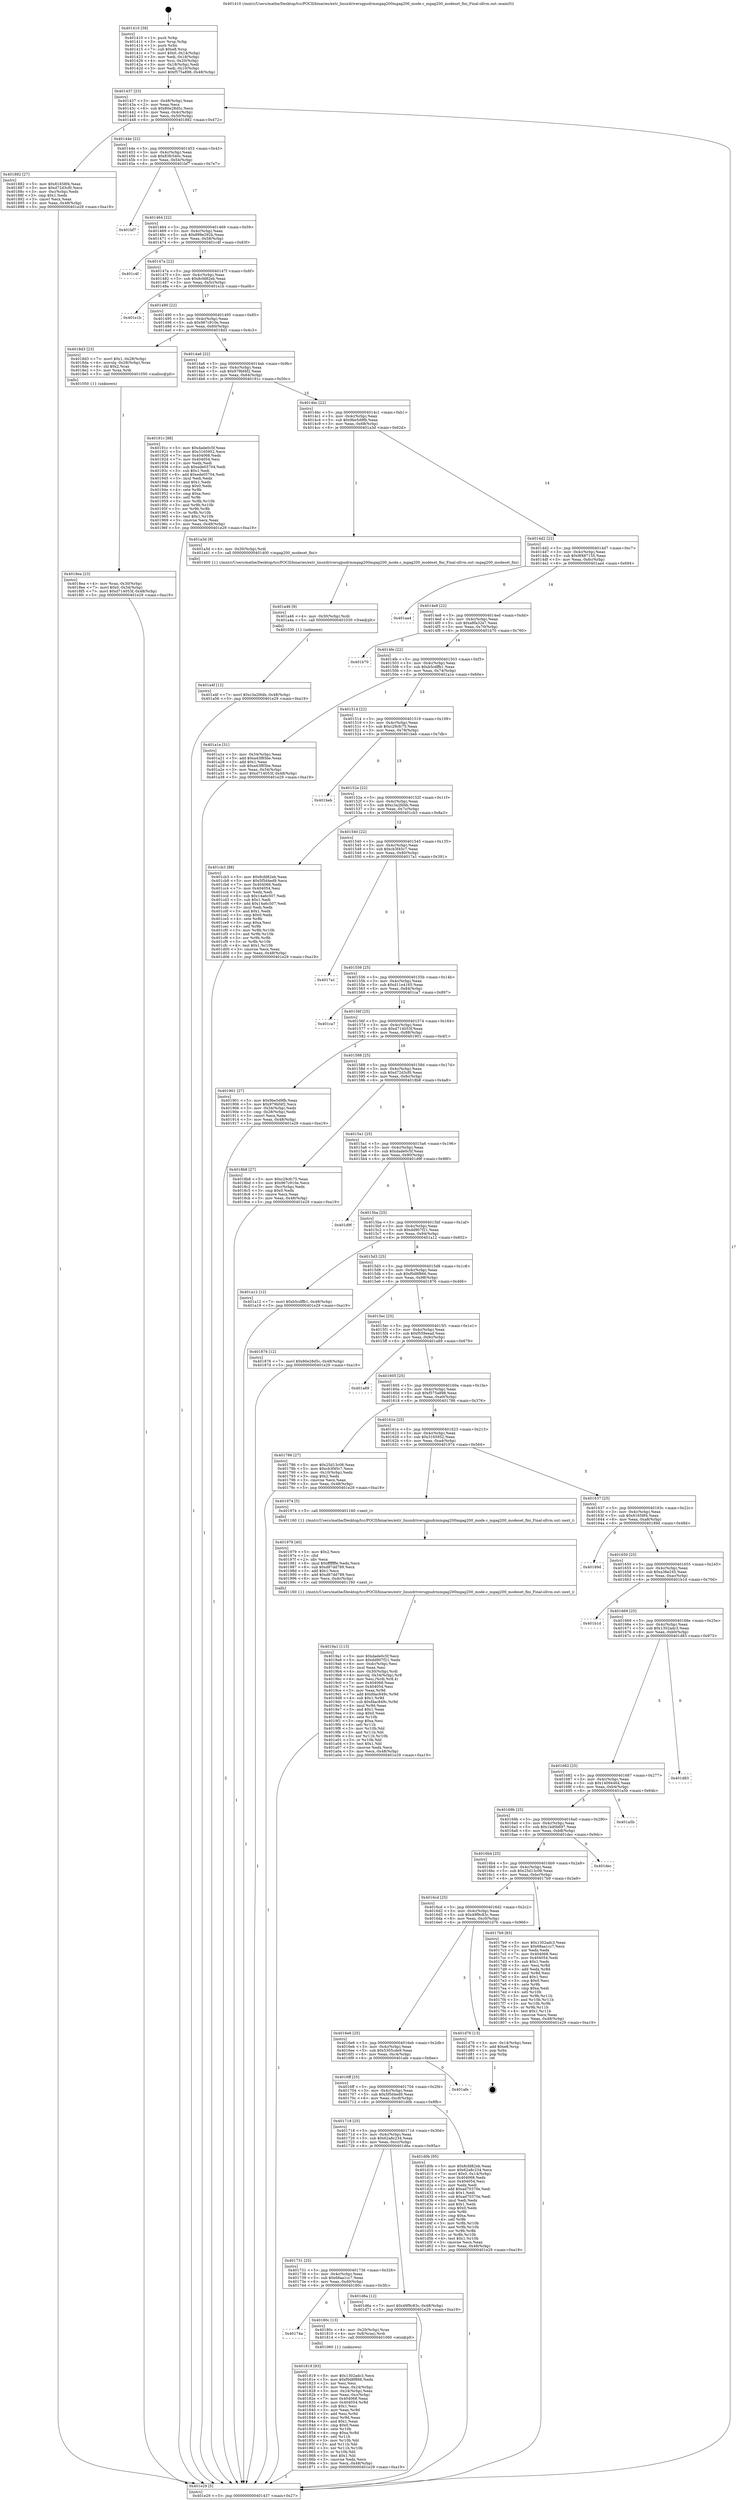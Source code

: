digraph "0x401410" {
  label = "0x401410 (/mnt/c/Users/mathe/Desktop/tcc/POCII/binaries/extr_linuxdriversgpudrmmgag200mgag200_mode.c_mgag200_modeset_fini_Final-ollvm.out::main(0))"
  labelloc = "t"
  node[shape=record]

  Entry [label="",width=0.3,height=0.3,shape=circle,fillcolor=black,style=filled]
  "0x401437" [label="{
     0x401437 [23]\l
     | [instrs]\l
     &nbsp;&nbsp;0x401437 \<+3\>: mov -0x48(%rbp),%eax\l
     &nbsp;&nbsp;0x40143a \<+2\>: mov %eax,%ecx\l
     &nbsp;&nbsp;0x40143c \<+6\>: sub $0x80e28d5c,%ecx\l
     &nbsp;&nbsp;0x401442 \<+3\>: mov %eax,-0x4c(%rbp)\l
     &nbsp;&nbsp;0x401445 \<+3\>: mov %ecx,-0x50(%rbp)\l
     &nbsp;&nbsp;0x401448 \<+6\>: je 0000000000401882 \<main+0x472\>\l
  }"]
  "0x401882" [label="{
     0x401882 [27]\l
     | [instrs]\l
     &nbsp;&nbsp;0x401882 \<+5\>: mov $0x81658f4,%eax\l
     &nbsp;&nbsp;0x401887 \<+5\>: mov $0xd72d3cf0,%ecx\l
     &nbsp;&nbsp;0x40188c \<+3\>: mov -0xc(%rbp),%edx\l
     &nbsp;&nbsp;0x40188f \<+3\>: cmp $0x1,%edx\l
     &nbsp;&nbsp;0x401892 \<+3\>: cmovl %ecx,%eax\l
     &nbsp;&nbsp;0x401895 \<+3\>: mov %eax,-0x48(%rbp)\l
     &nbsp;&nbsp;0x401898 \<+5\>: jmp 0000000000401e29 \<main+0xa19\>\l
  }"]
  "0x40144e" [label="{
     0x40144e [22]\l
     | [instrs]\l
     &nbsp;&nbsp;0x40144e \<+5\>: jmp 0000000000401453 \<main+0x43\>\l
     &nbsp;&nbsp;0x401453 \<+3\>: mov -0x4c(%rbp),%eax\l
     &nbsp;&nbsp;0x401456 \<+5\>: sub $0x83fc540c,%eax\l
     &nbsp;&nbsp;0x40145b \<+3\>: mov %eax,-0x54(%rbp)\l
     &nbsp;&nbsp;0x40145e \<+6\>: je 0000000000401bf7 \<main+0x7e7\>\l
  }"]
  Exit [label="",width=0.3,height=0.3,shape=circle,fillcolor=black,style=filled,peripheries=2]
  "0x401bf7" [label="{
     0x401bf7\l
  }", style=dashed]
  "0x401464" [label="{
     0x401464 [22]\l
     | [instrs]\l
     &nbsp;&nbsp;0x401464 \<+5\>: jmp 0000000000401469 \<main+0x59\>\l
     &nbsp;&nbsp;0x401469 \<+3\>: mov -0x4c(%rbp),%eax\l
     &nbsp;&nbsp;0x40146c \<+5\>: sub $0x899e292b,%eax\l
     &nbsp;&nbsp;0x401471 \<+3\>: mov %eax,-0x58(%rbp)\l
     &nbsp;&nbsp;0x401474 \<+6\>: je 0000000000401c4f \<main+0x83f\>\l
  }"]
  "0x401a4f" [label="{
     0x401a4f [12]\l
     | [instrs]\l
     &nbsp;&nbsp;0x401a4f \<+7\>: movl $0xc3a2fd4b,-0x48(%rbp)\l
     &nbsp;&nbsp;0x401a56 \<+5\>: jmp 0000000000401e29 \<main+0xa19\>\l
  }"]
  "0x401c4f" [label="{
     0x401c4f\l
  }", style=dashed]
  "0x40147a" [label="{
     0x40147a [22]\l
     | [instrs]\l
     &nbsp;&nbsp;0x40147a \<+5\>: jmp 000000000040147f \<main+0x6f\>\l
     &nbsp;&nbsp;0x40147f \<+3\>: mov -0x4c(%rbp),%eax\l
     &nbsp;&nbsp;0x401482 \<+5\>: sub $0x8cfd82eb,%eax\l
     &nbsp;&nbsp;0x401487 \<+3\>: mov %eax,-0x5c(%rbp)\l
     &nbsp;&nbsp;0x40148a \<+6\>: je 0000000000401e1b \<main+0xa0b\>\l
  }"]
  "0x401a46" [label="{
     0x401a46 [9]\l
     | [instrs]\l
     &nbsp;&nbsp;0x401a46 \<+4\>: mov -0x30(%rbp),%rdi\l
     &nbsp;&nbsp;0x401a4a \<+5\>: call 0000000000401030 \<free@plt\>\l
     | [calls]\l
     &nbsp;&nbsp;0x401030 \{1\} (unknown)\l
  }"]
  "0x401e1b" [label="{
     0x401e1b\l
  }", style=dashed]
  "0x401490" [label="{
     0x401490 [22]\l
     | [instrs]\l
     &nbsp;&nbsp;0x401490 \<+5\>: jmp 0000000000401495 \<main+0x85\>\l
     &nbsp;&nbsp;0x401495 \<+3\>: mov -0x4c(%rbp),%eax\l
     &nbsp;&nbsp;0x401498 \<+5\>: sub $0x967c910e,%eax\l
     &nbsp;&nbsp;0x40149d \<+3\>: mov %eax,-0x60(%rbp)\l
     &nbsp;&nbsp;0x4014a0 \<+6\>: je 00000000004018d3 \<main+0x4c3\>\l
  }"]
  "0x4019a1" [label="{
     0x4019a1 [113]\l
     | [instrs]\l
     &nbsp;&nbsp;0x4019a1 \<+5\>: mov $0xdade0c5f,%ecx\l
     &nbsp;&nbsp;0x4019a6 \<+5\>: mov $0xdd907f21,%edx\l
     &nbsp;&nbsp;0x4019ab \<+6\>: mov -0xdc(%rbp),%esi\l
     &nbsp;&nbsp;0x4019b1 \<+3\>: imul %eax,%esi\l
     &nbsp;&nbsp;0x4019b4 \<+4\>: mov -0x30(%rbp),%rdi\l
     &nbsp;&nbsp;0x4019b8 \<+4\>: movslq -0x34(%rbp),%r8\l
     &nbsp;&nbsp;0x4019bc \<+4\>: mov %esi,(%rdi,%r8,4)\l
     &nbsp;&nbsp;0x4019c0 \<+7\>: mov 0x404068,%eax\l
     &nbsp;&nbsp;0x4019c7 \<+7\>: mov 0x404054,%esi\l
     &nbsp;&nbsp;0x4019ce \<+3\>: mov %eax,%r9d\l
     &nbsp;&nbsp;0x4019d1 \<+7\>: add $0xfdac849c,%r9d\l
     &nbsp;&nbsp;0x4019d8 \<+4\>: sub $0x1,%r9d\l
     &nbsp;&nbsp;0x4019dc \<+7\>: sub $0xfdac849c,%r9d\l
     &nbsp;&nbsp;0x4019e3 \<+4\>: imul %r9d,%eax\l
     &nbsp;&nbsp;0x4019e7 \<+3\>: and $0x1,%eax\l
     &nbsp;&nbsp;0x4019ea \<+3\>: cmp $0x0,%eax\l
     &nbsp;&nbsp;0x4019ed \<+4\>: sete %r10b\l
     &nbsp;&nbsp;0x4019f1 \<+3\>: cmp $0xa,%esi\l
     &nbsp;&nbsp;0x4019f4 \<+4\>: setl %r11b\l
     &nbsp;&nbsp;0x4019f8 \<+3\>: mov %r10b,%bl\l
     &nbsp;&nbsp;0x4019fb \<+3\>: and %r11b,%bl\l
     &nbsp;&nbsp;0x4019fe \<+3\>: xor %r11b,%r10b\l
     &nbsp;&nbsp;0x401a01 \<+3\>: or %r10b,%bl\l
     &nbsp;&nbsp;0x401a04 \<+3\>: test $0x1,%bl\l
     &nbsp;&nbsp;0x401a07 \<+3\>: cmovne %edx,%ecx\l
     &nbsp;&nbsp;0x401a0a \<+3\>: mov %ecx,-0x48(%rbp)\l
     &nbsp;&nbsp;0x401a0d \<+5\>: jmp 0000000000401e29 \<main+0xa19\>\l
  }"]
  "0x4018d3" [label="{
     0x4018d3 [23]\l
     | [instrs]\l
     &nbsp;&nbsp;0x4018d3 \<+7\>: movl $0x1,-0x28(%rbp)\l
     &nbsp;&nbsp;0x4018da \<+4\>: movslq -0x28(%rbp),%rax\l
     &nbsp;&nbsp;0x4018de \<+4\>: shl $0x2,%rax\l
     &nbsp;&nbsp;0x4018e2 \<+3\>: mov %rax,%rdi\l
     &nbsp;&nbsp;0x4018e5 \<+5\>: call 0000000000401050 \<malloc@plt\>\l
     | [calls]\l
     &nbsp;&nbsp;0x401050 \{1\} (unknown)\l
  }"]
  "0x4014a6" [label="{
     0x4014a6 [22]\l
     | [instrs]\l
     &nbsp;&nbsp;0x4014a6 \<+5\>: jmp 00000000004014ab \<main+0x9b\>\l
     &nbsp;&nbsp;0x4014ab \<+3\>: mov -0x4c(%rbp),%eax\l
     &nbsp;&nbsp;0x4014ae \<+5\>: sub $0x979bf4f2,%eax\l
     &nbsp;&nbsp;0x4014b3 \<+3\>: mov %eax,-0x64(%rbp)\l
     &nbsp;&nbsp;0x4014b6 \<+6\>: je 000000000040191c \<main+0x50c\>\l
  }"]
  "0x401979" [label="{
     0x401979 [40]\l
     | [instrs]\l
     &nbsp;&nbsp;0x401979 \<+5\>: mov $0x2,%ecx\l
     &nbsp;&nbsp;0x40197e \<+1\>: cltd\l
     &nbsp;&nbsp;0x40197f \<+2\>: idiv %ecx\l
     &nbsp;&nbsp;0x401981 \<+6\>: imul $0xfffffffe,%edx,%ecx\l
     &nbsp;&nbsp;0x401987 \<+6\>: sub $0xd87dd789,%ecx\l
     &nbsp;&nbsp;0x40198d \<+3\>: add $0x1,%ecx\l
     &nbsp;&nbsp;0x401990 \<+6\>: add $0xd87dd789,%ecx\l
     &nbsp;&nbsp;0x401996 \<+6\>: mov %ecx,-0xdc(%rbp)\l
     &nbsp;&nbsp;0x40199c \<+5\>: call 0000000000401160 \<next_i\>\l
     | [calls]\l
     &nbsp;&nbsp;0x401160 \{1\} (/mnt/c/Users/mathe/Desktop/tcc/POCII/binaries/extr_linuxdriversgpudrmmgag200mgag200_mode.c_mgag200_modeset_fini_Final-ollvm.out::next_i)\l
  }"]
  "0x40191c" [label="{
     0x40191c [88]\l
     | [instrs]\l
     &nbsp;&nbsp;0x40191c \<+5\>: mov $0xdade0c5f,%eax\l
     &nbsp;&nbsp;0x401921 \<+5\>: mov $0x3165952,%ecx\l
     &nbsp;&nbsp;0x401926 \<+7\>: mov 0x404068,%edx\l
     &nbsp;&nbsp;0x40192d \<+7\>: mov 0x404054,%esi\l
     &nbsp;&nbsp;0x401934 \<+2\>: mov %edx,%edi\l
     &nbsp;&nbsp;0x401936 \<+6\>: sub $0xede05704,%edi\l
     &nbsp;&nbsp;0x40193c \<+3\>: sub $0x1,%edi\l
     &nbsp;&nbsp;0x40193f \<+6\>: add $0xede05704,%edi\l
     &nbsp;&nbsp;0x401945 \<+3\>: imul %edi,%edx\l
     &nbsp;&nbsp;0x401948 \<+3\>: and $0x1,%edx\l
     &nbsp;&nbsp;0x40194b \<+3\>: cmp $0x0,%edx\l
     &nbsp;&nbsp;0x40194e \<+4\>: sete %r8b\l
     &nbsp;&nbsp;0x401952 \<+3\>: cmp $0xa,%esi\l
     &nbsp;&nbsp;0x401955 \<+4\>: setl %r9b\l
     &nbsp;&nbsp;0x401959 \<+3\>: mov %r8b,%r10b\l
     &nbsp;&nbsp;0x40195c \<+3\>: and %r9b,%r10b\l
     &nbsp;&nbsp;0x40195f \<+3\>: xor %r9b,%r8b\l
     &nbsp;&nbsp;0x401962 \<+3\>: or %r8b,%r10b\l
     &nbsp;&nbsp;0x401965 \<+4\>: test $0x1,%r10b\l
     &nbsp;&nbsp;0x401969 \<+3\>: cmovne %ecx,%eax\l
     &nbsp;&nbsp;0x40196c \<+3\>: mov %eax,-0x48(%rbp)\l
     &nbsp;&nbsp;0x40196f \<+5\>: jmp 0000000000401e29 \<main+0xa19\>\l
  }"]
  "0x4014bc" [label="{
     0x4014bc [22]\l
     | [instrs]\l
     &nbsp;&nbsp;0x4014bc \<+5\>: jmp 00000000004014c1 \<main+0xb1\>\l
     &nbsp;&nbsp;0x4014c1 \<+3\>: mov -0x4c(%rbp),%eax\l
     &nbsp;&nbsp;0x4014c4 \<+5\>: sub $0x9be5d9fb,%eax\l
     &nbsp;&nbsp;0x4014c9 \<+3\>: mov %eax,-0x68(%rbp)\l
     &nbsp;&nbsp;0x4014cc \<+6\>: je 0000000000401a3d \<main+0x62d\>\l
  }"]
  "0x4018ea" [label="{
     0x4018ea [23]\l
     | [instrs]\l
     &nbsp;&nbsp;0x4018ea \<+4\>: mov %rax,-0x30(%rbp)\l
     &nbsp;&nbsp;0x4018ee \<+7\>: movl $0x0,-0x34(%rbp)\l
     &nbsp;&nbsp;0x4018f5 \<+7\>: movl $0xd714053f,-0x48(%rbp)\l
     &nbsp;&nbsp;0x4018fc \<+5\>: jmp 0000000000401e29 \<main+0xa19\>\l
  }"]
  "0x401a3d" [label="{
     0x401a3d [9]\l
     | [instrs]\l
     &nbsp;&nbsp;0x401a3d \<+4\>: mov -0x30(%rbp),%rdi\l
     &nbsp;&nbsp;0x401a41 \<+5\>: call 0000000000401400 \<mgag200_modeset_fini\>\l
     | [calls]\l
     &nbsp;&nbsp;0x401400 \{1\} (/mnt/c/Users/mathe/Desktop/tcc/POCII/binaries/extr_linuxdriversgpudrmmgag200mgag200_mode.c_mgag200_modeset_fini_Final-ollvm.out::mgag200_modeset_fini)\l
  }"]
  "0x4014d2" [label="{
     0x4014d2 [22]\l
     | [instrs]\l
     &nbsp;&nbsp;0x4014d2 \<+5\>: jmp 00000000004014d7 \<main+0xc7\>\l
     &nbsp;&nbsp;0x4014d7 \<+3\>: mov -0x4c(%rbp),%eax\l
     &nbsp;&nbsp;0x4014da \<+5\>: sub $0x9f487155,%eax\l
     &nbsp;&nbsp;0x4014df \<+3\>: mov %eax,-0x6c(%rbp)\l
     &nbsp;&nbsp;0x4014e2 \<+6\>: je 0000000000401aa4 \<main+0x694\>\l
  }"]
  "0x401819" [label="{
     0x401819 [93]\l
     | [instrs]\l
     &nbsp;&nbsp;0x401819 \<+5\>: mov $0x1302adc3,%ecx\l
     &nbsp;&nbsp;0x40181e \<+5\>: mov $0xf0d8f866,%edx\l
     &nbsp;&nbsp;0x401823 \<+2\>: xor %esi,%esi\l
     &nbsp;&nbsp;0x401825 \<+3\>: mov %eax,-0x24(%rbp)\l
     &nbsp;&nbsp;0x401828 \<+3\>: mov -0x24(%rbp),%eax\l
     &nbsp;&nbsp;0x40182b \<+3\>: mov %eax,-0xc(%rbp)\l
     &nbsp;&nbsp;0x40182e \<+7\>: mov 0x404068,%eax\l
     &nbsp;&nbsp;0x401835 \<+8\>: mov 0x404054,%r8d\l
     &nbsp;&nbsp;0x40183d \<+3\>: sub $0x1,%esi\l
     &nbsp;&nbsp;0x401840 \<+3\>: mov %eax,%r9d\l
     &nbsp;&nbsp;0x401843 \<+3\>: add %esi,%r9d\l
     &nbsp;&nbsp;0x401846 \<+4\>: imul %r9d,%eax\l
     &nbsp;&nbsp;0x40184a \<+3\>: and $0x1,%eax\l
     &nbsp;&nbsp;0x40184d \<+3\>: cmp $0x0,%eax\l
     &nbsp;&nbsp;0x401850 \<+4\>: sete %r10b\l
     &nbsp;&nbsp;0x401854 \<+4\>: cmp $0xa,%r8d\l
     &nbsp;&nbsp;0x401858 \<+4\>: setl %r11b\l
     &nbsp;&nbsp;0x40185c \<+3\>: mov %r10b,%bl\l
     &nbsp;&nbsp;0x40185f \<+3\>: and %r11b,%bl\l
     &nbsp;&nbsp;0x401862 \<+3\>: xor %r11b,%r10b\l
     &nbsp;&nbsp;0x401865 \<+3\>: or %r10b,%bl\l
     &nbsp;&nbsp;0x401868 \<+3\>: test $0x1,%bl\l
     &nbsp;&nbsp;0x40186b \<+3\>: cmovne %edx,%ecx\l
     &nbsp;&nbsp;0x40186e \<+3\>: mov %ecx,-0x48(%rbp)\l
     &nbsp;&nbsp;0x401871 \<+5\>: jmp 0000000000401e29 \<main+0xa19\>\l
  }"]
  "0x401aa4" [label="{
     0x401aa4\l
  }", style=dashed]
  "0x4014e8" [label="{
     0x4014e8 [22]\l
     | [instrs]\l
     &nbsp;&nbsp;0x4014e8 \<+5\>: jmp 00000000004014ed \<main+0xdd\>\l
     &nbsp;&nbsp;0x4014ed \<+3\>: mov -0x4c(%rbp),%eax\l
     &nbsp;&nbsp;0x4014f0 \<+5\>: sub $0xa8fa32e7,%eax\l
     &nbsp;&nbsp;0x4014f5 \<+3\>: mov %eax,-0x70(%rbp)\l
     &nbsp;&nbsp;0x4014f8 \<+6\>: je 0000000000401b70 \<main+0x760\>\l
  }"]
  "0x40174a" [label="{
     0x40174a\l
  }", style=dashed]
  "0x401b70" [label="{
     0x401b70\l
  }", style=dashed]
  "0x4014fe" [label="{
     0x4014fe [22]\l
     | [instrs]\l
     &nbsp;&nbsp;0x4014fe \<+5\>: jmp 0000000000401503 \<main+0xf3\>\l
     &nbsp;&nbsp;0x401503 \<+3\>: mov -0x4c(%rbp),%eax\l
     &nbsp;&nbsp;0x401506 \<+5\>: sub $0xb5cdffb1,%eax\l
     &nbsp;&nbsp;0x40150b \<+3\>: mov %eax,-0x74(%rbp)\l
     &nbsp;&nbsp;0x40150e \<+6\>: je 0000000000401a1e \<main+0x60e\>\l
  }"]
  "0x40180c" [label="{
     0x40180c [13]\l
     | [instrs]\l
     &nbsp;&nbsp;0x40180c \<+4\>: mov -0x20(%rbp),%rax\l
     &nbsp;&nbsp;0x401810 \<+4\>: mov 0x8(%rax),%rdi\l
     &nbsp;&nbsp;0x401814 \<+5\>: call 0000000000401060 \<atoi@plt\>\l
     | [calls]\l
     &nbsp;&nbsp;0x401060 \{1\} (unknown)\l
  }"]
  "0x401a1e" [label="{
     0x401a1e [31]\l
     | [instrs]\l
     &nbsp;&nbsp;0x401a1e \<+3\>: mov -0x34(%rbp),%eax\l
     &nbsp;&nbsp;0x401a21 \<+5\>: add $0xa43f85be,%eax\l
     &nbsp;&nbsp;0x401a26 \<+3\>: add $0x1,%eax\l
     &nbsp;&nbsp;0x401a29 \<+5\>: sub $0xa43f85be,%eax\l
     &nbsp;&nbsp;0x401a2e \<+3\>: mov %eax,-0x34(%rbp)\l
     &nbsp;&nbsp;0x401a31 \<+7\>: movl $0xd714053f,-0x48(%rbp)\l
     &nbsp;&nbsp;0x401a38 \<+5\>: jmp 0000000000401e29 \<main+0xa19\>\l
  }"]
  "0x401514" [label="{
     0x401514 [22]\l
     | [instrs]\l
     &nbsp;&nbsp;0x401514 \<+5\>: jmp 0000000000401519 \<main+0x109\>\l
     &nbsp;&nbsp;0x401519 \<+3\>: mov -0x4c(%rbp),%eax\l
     &nbsp;&nbsp;0x40151c \<+5\>: sub $0xc29cfc75,%eax\l
     &nbsp;&nbsp;0x401521 \<+3\>: mov %eax,-0x78(%rbp)\l
     &nbsp;&nbsp;0x401524 \<+6\>: je 0000000000401beb \<main+0x7db\>\l
  }"]
  "0x401731" [label="{
     0x401731 [25]\l
     | [instrs]\l
     &nbsp;&nbsp;0x401731 \<+5\>: jmp 0000000000401736 \<main+0x326\>\l
     &nbsp;&nbsp;0x401736 \<+3\>: mov -0x4c(%rbp),%eax\l
     &nbsp;&nbsp;0x401739 \<+5\>: sub $0x68aa1cc7,%eax\l
     &nbsp;&nbsp;0x40173e \<+6\>: mov %eax,-0xd0(%rbp)\l
     &nbsp;&nbsp;0x401744 \<+6\>: je 000000000040180c \<main+0x3fc\>\l
  }"]
  "0x401beb" [label="{
     0x401beb\l
  }", style=dashed]
  "0x40152a" [label="{
     0x40152a [22]\l
     | [instrs]\l
     &nbsp;&nbsp;0x40152a \<+5\>: jmp 000000000040152f \<main+0x11f\>\l
     &nbsp;&nbsp;0x40152f \<+3\>: mov -0x4c(%rbp),%eax\l
     &nbsp;&nbsp;0x401532 \<+5\>: sub $0xc3a2fd4b,%eax\l
     &nbsp;&nbsp;0x401537 \<+3\>: mov %eax,-0x7c(%rbp)\l
     &nbsp;&nbsp;0x40153a \<+6\>: je 0000000000401cb3 \<main+0x8a3\>\l
  }"]
  "0x401d6a" [label="{
     0x401d6a [12]\l
     | [instrs]\l
     &nbsp;&nbsp;0x401d6a \<+7\>: movl $0x49f9c83c,-0x48(%rbp)\l
     &nbsp;&nbsp;0x401d71 \<+5\>: jmp 0000000000401e29 \<main+0xa19\>\l
  }"]
  "0x401cb3" [label="{
     0x401cb3 [88]\l
     | [instrs]\l
     &nbsp;&nbsp;0x401cb3 \<+5\>: mov $0x8cfd82eb,%eax\l
     &nbsp;&nbsp;0x401cb8 \<+5\>: mov $0x5f5d4ed9,%ecx\l
     &nbsp;&nbsp;0x401cbd \<+7\>: mov 0x404068,%edx\l
     &nbsp;&nbsp;0x401cc4 \<+7\>: mov 0x404054,%esi\l
     &nbsp;&nbsp;0x401ccb \<+2\>: mov %edx,%edi\l
     &nbsp;&nbsp;0x401ccd \<+6\>: sub $0x14a6c507,%edi\l
     &nbsp;&nbsp;0x401cd3 \<+3\>: sub $0x1,%edi\l
     &nbsp;&nbsp;0x401cd6 \<+6\>: add $0x14a6c507,%edi\l
     &nbsp;&nbsp;0x401cdc \<+3\>: imul %edi,%edx\l
     &nbsp;&nbsp;0x401cdf \<+3\>: and $0x1,%edx\l
     &nbsp;&nbsp;0x401ce2 \<+3\>: cmp $0x0,%edx\l
     &nbsp;&nbsp;0x401ce5 \<+4\>: sete %r8b\l
     &nbsp;&nbsp;0x401ce9 \<+3\>: cmp $0xa,%esi\l
     &nbsp;&nbsp;0x401cec \<+4\>: setl %r9b\l
     &nbsp;&nbsp;0x401cf0 \<+3\>: mov %r8b,%r10b\l
     &nbsp;&nbsp;0x401cf3 \<+3\>: and %r9b,%r10b\l
     &nbsp;&nbsp;0x401cf6 \<+3\>: xor %r9b,%r8b\l
     &nbsp;&nbsp;0x401cf9 \<+3\>: or %r8b,%r10b\l
     &nbsp;&nbsp;0x401cfc \<+4\>: test $0x1,%r10b\l
     &nbsp;&nbsp;0x401d00 \<+3\>: cmovne %ecx,%eax\l
     &nbsp;&nbsp;0x401d03 \<+3\>: mov %eax,-0x48(%rbp)\l
     &nbsp;&nbsp;0x401d06 \<+5\>: jmp 0000000000401e29 \<main+0xa19\>\l
  }"]
  "0x401540" [label="{
     0x401540 [22]\l
     | [instrs]\l
     &nbsp;&nbsp;0x401540 \<+5\>: jmp 0000000000401545 \<main+0x135\>\l
     &nbsp;&nbsp;0x401545 \<+3\>: mov -0x4c(%rbp),%eax\l
     &nbsp;&nbsp;0x401548 \<+5\>: sub $0xcb3f45c7,%eax\l
     &nbsp;&nbsp;0x40154d \<+3\>: mov %eax,-0x80(%rbp)\l
     &nbsp;&nbsp;0x401550 \<+6\>: je 00000000004017a1 \<main+0x391\>\l
  }"]
  "0x401718" [label="{
     0x401718 [25]\l
     | [instrs]\l
     &nbsp;&nbsp;0x401718 \<+5\>: jmp 000000000040171d \<main+0x30d\>\l
     &nbsp;&nbsp;0x40171d \<+3\>: mov -0x4c(%rbp),%eax\l
     &nbsp;&nbsp;0x401720 \<+5\>: sub $0x62a8c234,%eax\l
     &nbsp;&nbsp;0x401725 \<+6\>: mov %eax,-0xcc(%rbp)\l
     &nbsp;&nbsp;0x40172b \<+6\>: je 0000000000401d6a \<main+0x95a\>\l
  }"]
  "0x4017a1" [label="{
     0x4017a1\l
  }", style=dashed]
  "0x401556" [label="{
     0x401556 [25]\l
     | [instrs]\l
     &nbsp;&nbsp;0x401556 \<+5\>: jmp 000000000040155b \<main+0x14b\>\l
     &nbsp;&nbsp;0x40155b \<+3\>: mov -0x4c(%rbp),%eax\l
     &nbsp;&nbsp;0x40155e \<+5\>: sub $0xd11e4165,%eax\l
     &nbsp;&nbsp;0x401563 \<+6\>: mov %eax,-0x84(%rbp)\l
     &nbsp;&nbsp;0x401569 \<+6\>: je 0000000000401ca7 \<main+0x897\>\l
  }"]
  "0x401d0b" [label="{
     0x401d0b [95]\l
     | [instrs]\l
     &nbsp;&nbsp;0x401d0b \<+5\>: mov $0x8cfd82eb,%eax\l
     &nbsp;&nbsp;0x401d10 \<+5\>: mov $0x62a8c234,%ecx\l
     &nbsp;&nbsp;0x401d15 \<+7\>: movl $0x0,-0x14(%rbp)\l
     &nbsp;&nbsp;0x401d1c \<+7\>: mov 0x404068,%edx\l
     &nbsp;&nbsp;0x401d23 \<+7\>: mov 0x404054,%esi\l
     &nbsp;&nbsp;0x401d2a \<+2\>: mov %edx,%edi\l
     &nbsp;&nbsp;0x401d2c \<+6\>: add $0xad70370e,%edi\l
     &nbsp;&nbsp;0x401d32 \<+3\>: sub $0x1,%edi\l
     &nbsp;&nbsp;0x401d35 \<+6\>: sub $0xad70370e,%edi\l
     &nbsp;&nbsp;0x401d3b \<+3\>: imul %edi,%edx\l
     &nbsp;&nbsp;0x401d3e \<+3\>: and $0x1,%edx\l
     &nbsp;&nbsp;0x401d41 \<+3\>: cmp $0x0,%edx\l
     &nbsp;&nbsp;0x401d44 \<+4\>: sete %r8b\l
     &nbsp;&nbsp;0x401d48 \<+3\>: cmp $0xa,%esi\l
     &nbsp;&nbsp;0x401d4b \<+4\>: setl %r9b\l
     &nbsp;&nbsp;0x401d4f \<+3\>: mov %r8b,%r10b\l
     &nbsp;&nbsp;0x401d52 \<+3\>: and %r9b,%r10b\l
     &nbsp;&nbsp;0x401d55 \<+3\>: xor %r9b,%r8b\l
     &nbsp;&nbsp;0x401d58 \<+3\>: or %r8b,%r10b\l
     &nbsp;&nbsp;0x401d5b \<+4\>: test $0x1,%r10b\l
     &nbsp;&nbsp;0x401d5f \<+3\>: cmovne %ecx,%eax\l
     &nbsp;&nbsp;0x401d62 \<+3\>: mov %eax,-0x48(%rbp)\l
     &nbsp;&nbsp;0x401d65 \<+5\>: jmp 0000000000401e29 \<main+0xa19\>\l
  }"]
  "0x401ca7" [label="{
     0x401ca7\l
  }", style=dashed]
  "0x40156f" [label="{
     0x40156f [25]\l
     | [instrs]\l
     &nbsp;&nbsp;0x40156f \<+5\>: jmp 0000000000401574 \<main+0x164\>\l
     &nbsp;&nbsp;0x401574 \<+3\>: mov -0x4c(%rbp),%eax\l
     &nbsp;&nbsp;0x401577 \<+5\>: sub $0xd714053f,%eax\l
     &nbsp;&nbsp;0x40157c \<+6\>: mov %eax,-0x88(%rbp)\l
     &nbsp;&nbsp;0x401582 \<+6\>: je 0000000000401901 \<main+0x4f1\>\l
  }"]
  "0x4016ff" [label="{
     0x4016ff [25]\l
     | [instrs]\l
     &nbsp;&nbsp;0x4016ff \<+5\>: jmp 0000000000401704 \<main+0x2f4\>\l
     &nbsp;&nbsp;0x401704 \<+3\>: mov -0x4c(%rbp),%eax\l
     &nbsp;&nbsp;0x401707 \<+5\>: sub $0x5f5d4ed9,%eax\l
     &nbsp;&nbsp;0x40170c \<+6\>: mov %eax,-0xc8(%rbp)\l
     &nbsp;&nbsp;0x401712 \<+6\>: je 0000000000401d0b \<main+0x8fb\>\l
  }"]
  "0x401901" [label="{
     0x401901 [27]\l
     | [instrs]\l
     &nbsp;&nbsp;0x401901 \<+5\>: mov $0x9be5d9fb,%eax\l
     &nbsp;&nbsp;0x401906 \<+5\>: mov $0x979bf4f2,%ecx\l
     &nbsp;&nbsp;0x40190b \<+3\>: mov -0x34(%rbp),%edx\l
     &nbsp;&nbsp;0x40190e \<+3\>: cmp -0x28(%rbp),%edx\l
     &nbsp;&nbsp;0x401911 \<+3\>: cmovl %ecx,%eax\l
     &nbsp;&nbsp;0x401914 \<+3\>: mov %eax,-0x48(%rbp)\l
     &nbsp;&nbsp;0x401917 \<+5\>: jmp 0000000000401e29 \<main+0xa19\>\l
  }"]
  "0x401588" [label="{
     0x401588 [25]\l
     | [instrs]\l
     &nbsp;&nbsp;0x401588 \<+5\>: jmp 000000000040158d \<main+0x17d\>\l
     &nbsp;&nbsp;0x40158d \<+3\>: mov -0x4c(%rbp),%eax\l
     &nbsp;&nbsp;0x401590 \<+5\>: sub $0xd72d3cf0,%eax\l
     &nbsp;&nbsp;0x401595 \<+6\>: mov %eax,-0x8c(%rbp)\l
     &nbsp;&nbsp;0x40159b \<+6\>: je 00000000004018b8 \<main+0x4a8\>\l
  }"]
  "0x401afe" [label="{
     0x401afe\l
  }", style=dashed]
  "0x4018b8" [label="{
     0x4018b8 [27]\l
     | [instrs]\l
     &nbsp;&nbsp;0x4018b8 \<+5\>: mov $0xc29cfc75,%eax\l
     &nbsp;&nbsp;0x4018bd \<+5\>: mov $0x967c910e,%ecx\l
     &nbsp;&nbsp;0x4018c2 \<+3\>: mov -0xc(%rbp),%edx\l
     &nbsp;&nbsp;0x4018c5 \<+3\>: cmp $0x0,%edx\l
     &nbsp;&nbsp;0x4018c8 \<+3\>: cmove %ecx,%eax\l
     &nbsp;&nbsp;0x4018cb \<+3\>: mov %eax,-0x48(%rbp)\l
     &nbsp;&nbsp;0x4018ce \<+5\>: jmp 0000000000401e29 \<main+0xa19\>\l
  }"]
  "0x4015a1" [label="{
     0x4015a1 [25]\l
     | [instrs]\l
     &nbsp;&nbsp;0x4015a1 \<+5\>: jmp 00000000004015a6 \<main+0x196\>\l
     &nbsp;&nbsp;0x4015a6 \<+3\>: mov -0x4c(%rbp),%eax\l
     &nbsp;&nbsp;0x4015a9 \<+5\>: sub $0xdade0c5f,%eax\l
     &nbsp;&nbsp;0x4015ae \<+6\>: mov %eax,-0x90(%rbp)\l
     &nbsp;&nbsp;0x4015b4 \<+6\>: je 0000000000401d9f \<main+0x98f\>\l
  }"]
  "0x4016e6" [label="{
     0x4016e6 [25]\l
     | [instrs]\l
     &nbsp;&nbsp;0x4016e6 \<+5\>: jmp 00000000004016eb \<main+0x2db\>\l
     &nbsp;&nbsp;0x4016eb \<+3\>: mov -0x4c(%rbp),%eax\l
     &nbsp;&nbsp;0x4016ee \<+5\>: sub $0x5305cde9,%eax\l
     &nbsp;&nbsp;0x4016f3 \<+6\>: mov %eax,-0xc4(%rbp)\l
     &nbsp;&nbsp;0x4016f9 \<+6\>: je 0000000000401afe \<main+0x6ee\>\l
  }"]
  "0x401d9f" [label="{
     0x401d9f\l
  }", style=dashed]
  "0x4015ba" [label="{
     0x4015ba [25]\l
     | [instrs]\l
     &nbsp;&nbsp;0x4015ba \<+5\>: jmp 00000000004015bf \<main+0x1af\>\l
     &nbsp;&nbsp;0x4015bf \<+3\>: mov -0x4c(%rbp),%eax\l
     &nbsp;&nbsp;0x4015c2 \<+5\>: sub $0xdd907f21,%eax\l
     &nbsp;&nbsp;0x4015c7 \<+6\>: mov %eax,-0x94(%rbp)\l
     &nbsp;&nbsp;0x4015cd \<+6\>: je 0000000000401a12 \<main+0x602\>\l
  }"]
  "0x401d76" [label="{
     0x401d76 [13]\l
     | [instrs]\l
     &nbsp;&nbsp;0x401d76 \<+3\>: mov -0x14(%rbp),%eax\l
     &nbsp;&nbsp;0x401d79 \<+7\>: add $0xe8,%rsp\l
     &nbsp;&nbsp;0x401d80 \<+1\>: pop %rbx\l
     &nbsp;&nbsp;0x401d81 \<+1\>: pop %rbp\l
     &nbsp;&nbsp;0x401d82 \<+1\>: ret\l
  }"]
  "0x401a12" [label="{
     0x401a12 [12]\l
     | [instrs]\l
     &nbsp;&nbsp;0x401a12 \<+7\>: movl $0xb5cdffb1,-0x48(%rbp)\l
     &nbsp;&nbsp;0x401a19 \<+5\>: jmp 0000000000401e29 \<main+0xa19\>\l
  }"]
  "0x4015d3" [label="{
     0x4015d3 [25]\l
     | [instrs]\l
     &nbsp;&nbsp;0x4015d3 \<+5\>: jmp 00000000004015d8 \<main+0x1c8\>\l
     &nbsp;&nbsp;0x4015d8 \<+3\>: mov -0x4c(%rbp),%eax\l
     &nbsp;&nbsp;0x4015db \<+5\>: sub $0xf0d8f866,%eax\l
     &nbsp;&nbsp;0x4015e0 \<+6\>: mov %eax,-0x98(%rbp)\l
     &nbsp;&nbsp;0x4015e6 \<+6\>: je 0000000000401876 \<main+0x466\>\l
  }"]
  "0x4016cd" [label="{
     0x4016cd [25]\l
     | [instrs]\l
     &nbsp;&nbsp;0x4016cd \<+5\>: jmp 00000000004016d2 \<main+0x2c2\>\l
     &nbsp;&nbsp;0x4016d2 \<+3\>: mov -0x4c(%rbp),%eax\l
     &nbsp;&nbsp;0x4016d5 \<+5\>: sub $0x49f9c83c,%eax\l
     &nbsp;&nbsp;0x4016da \<+6\>: mov %eax,-0xc0(%rbp)\l
     &nbsp;&nbsp;0x4016e0 \<+6\>: je 0000000000401d76 \<main+0x966\>\l
  }"]
  "0x401876" [label="{
     0x401876 [12]\l
     | [instrs]\l
     &nbsp;&nbsp;0x401876 \<+7\>: movl $0x80e28d5c,-0x48(%rbp)\l
     &nbsp;&nbsp;0x40187d \<+5\>: jmp 0000000000401e29 \<main+0xa19\>\l
  }"]
  "0x4015ec" [label="{
     0x4015ec [25]\l
     | [instrs]\l
     &nbsp;&nbsp;0x4015ec \<+5\>: jmp 00000000004015f1 \<main+0x1e1\>\l
     &nbsp;&nbsp;0x4015f1 \<+3\>: mov -0x4c(%rbp),%eax\l
     &nbsp;&nbsp;0x4015f4 \<+5\>: sub $0xf559eead,%eax\l
     &nbsp;&nbsp;0x4015f9 \<+6\>: mov %eax,-0x9c(%rbp)\l
     &nbsp;&nbsp;0x4015ff \<+6\>: je 0000000000401a89 \<main+0x679\>\l
  }"]
  "0x4017b9" [label="{
     0x4017b9 [83]\l
     | [instrs]\l
     &nbsp;&nbsp;0x4017b9 \<+5\>: mov $0x1302adc3,%eax\l
     &nbsp;&nbsp;0x4017be \<+5\>: mov $0x68aa1cc7,%ecx\l
     &nbsp;&nbsp;0x4017c3 \<+2\>: xor %edx,%edx\l
     &nbsp;&nbsp;0x4017c5 \<+7\>: mov 0x404068,%esi\l
     &nbsp;&nbsp;0x4017cc \<+7\>: mov 0x404054,%edi\l
     &nbsp;&nbsp;0x4017d3 \<+3\>: sub $0x1,%edx\l
     &nbsp;&nbsp;0x4017d6 \<+3\>: mov %esi,%r8d\l
     &nbsp;&nbsp;0x4017d9 \<+3\>: add %edx,%r8d\l
     &nbsp;&nbsp;0x4017dc \<+4\>: imul %r8d,%esi\l
     &nbsp;&nbsp;0x4017e0 \<+3\>: and $0x1,%esi\l
     &nbsp;&nbsp;0x4017e3 \<+3\>: cmp $0x0,%esi\l
     &nbsp;&nbsp;0x4017e6 \<+4\>: sete %r9b\l
     &nbsp;&nbsp;0x4017ea \<+3\>: cmp $0xa,%edi\l
     &nbsp;&nbsp;0x4017ed \<+4\>: setl %r10b\l
     &nbsp;&nbsp;0x4017f1 \<+3\>: mov %r9b,%r11b\l
     &nbsp;&nbsp;0x4017f4 \<+3\>: and %r10b,%r11b\l
     &nbsp;&nbsp;0x4017f7 \<+3\>: xor %r10b,%r9b\l
     &nbsp;&nbsp;0x4017fa \<+3\>: or %r9b,%r11b\l
     &nbsp;&nbsp;0x4017fd \<+4\>: test $0x1,%r11b\l
     &nbsp;&nbsp;0x401801 \<+3\>: cmovne %ecx,%eax\l
     &nbsp;&nbsp;0x401804 \<+3\>: mov %eax,-0x48(%rbp)\l
     &nbsp;&nbsp;0x401807 \<+5\>: jmp 0000000000401e29 \<main+0xa19\>\l
  }"]
  "0x401a89" [label="{
     0x401a89\l
  }", style=dashed]
  "0x401605" [label="{
     0x401605 [25]\l
     | [instrs]\l
     &nbsp;&nbsp;0x401605 \<+5\>: jmp 000000000040160a \<main+0x1fa\>\l
     &nbsp;&nbsp;0x40160a \<+3\>: mov -0x4c(%rbp),%eax\l
     &nbsp;&nbsp;0x40160d \<+5\>: sub $0xf575a898,%eax\l
     &nbsp;&nbsp;0x401612 \<+6\>: mov %eax,-0xa0(%rbp)\l
     &nbsp;&nbsp;0x401618 \<+6\>: je 0000000000401786 \<main+0x376\>\l
  }"]
  "0x4016b4" [label="{
     0x4016b4 [25]\l
     | [instrs]\l
     &nbsp;&nbsp;0x4016b4 \<+5\>: jmp 00000000004016b9 \<main+0x2a9\>\l
     &nbsp;&nbsp;0x4016b9 \<+3\>: mov -0x4c(%rbp),%eax\l
     &nbsp;&nbsp;0x4016bc \<+5\>: sub $0x25d13c08,%eax\l
     &nbsp;&nbsp;0x4016c1 \<+6\>: mov %eax,-0xbc(%rbp)\l
     &nbsp;&nbsp;0x4016c7 \<+6\>: je 00000000004017b9 \<main+0x3a9\>\l
  }"]
  "0x401786" [label="{
     0x401786 [27]\l
     | [instrs]\l
     &nbsp;&nbsp;0x401786 \<+5\>: mov $0x25d13c08,%eax\l
     &nbsp;&nbsp;0x40178b \<+5\>: mov $0xcb3f45c7,%ecx\l
     &nbsp;&nbsp;0x401790 \<+3\>: mov -0x10(%rbp),%edx\l
     &nbsp;&nbsp;0x401793 \<+3\>: cmp $0x2,%edx\l
     &nbsp;&nbsp;0x401796 \<+3\>: cmovne %ecx,%eax\l
     &nbsp;&nbsp;0x401799 \<+3\>: mov %eax,-0x48(%rbp)\l
     &nbsp;&nbsp;0x40179c \<+5\>: jmp 0000000000401e29 \<main+0xa19\>\l
  }"]
  "0x40161e" [label="{
     0x40161e [25]\l
     | [instrs]\l
     &nbsp;&nbsp;0x40161e \<+5\>: jmp 0000000000401623 \<main+0x213\>\l
     &nbsp;&nbsp;0x401623 \<+3\>: mov -0x4c(%rbp),%eax\l
     &nbsp;&nbsp;0x401626 \<+5\>: sub $0x3165952,%eax\l
     &nbsp;&nbsp;0x40162b \<+6\>: mov %eax,-0xa4(%rbp)\l
     &nbsp;&nbsp;0x401631 \<+6\>: je 0000000000401974 \<main+0x564\>\l
  }"]
  "0x401e29" [label="{
     0x401e29 [5]\l
     | [instrs]\l
     &nbsp;&nbsp;0x401e29 \<+5\>: jmp 0000000000401437 \<main+0x27\>\l
  }"]
  "0x401410" [label="{
     0x401410 [39]\l
     | [instrs]\l
     &nbsp;&nbsp;0x401410 \<+1\>: push %rbp\l
     &nbsp;&nbsp;0x401411 \<+3\>: mov %rsp,%rbp\l
     &nbsp;&nbsp;0x401414 \<+1\>: push %rbx\l
     &nbsp;&nbsp;0x401415 \<+7\>: sub $0xe8,%rsp\l
     &nbsp;&nbsp;0x40141c \<+7\>: movl $0x0,-0x14(%rbp)\l
     &nbsp;&nbsp;0x401423 \<+3\>: mov %edi,-0x18(%rbp)\l
     &nbsp;&nbsp;0x401426 \<+4\>: mov %rsi,-0x20(%rbp)\l
     &nbsp;&nbsp;0x40142a \<+3\>: mov -0x18(%rbp),%edi\l
     &nbsp;&nbsp;0x40142d \<+3\>: mov %edi,-0x10(%rbp)\l
     &nbsp;&nbsp;0x401430 \<+7\>: movl $0xf575a898,-0x48(%rbp)\l
  }"]
  "0x401dec" [label="{
     0x401dec\l
  }", style=dashed]
  "0x401974" [label="{
     0x401974 [5]\l
     | [instrs]\l
     &nbsp;&nbsp;0x401974 \<+5\>: call 0000000000401160 \<next_i\>\l
     | [calls]\l
     &nbsp;&nbsp;0x401160 \{1\} (/mnt/c/Users/mathe/Desktop/tcc/POCII/binaries/extr_linuxdriversgpudrmmgag200mgag200_mode.c_mgag200_modeset_fini_Final-ollvm.out::next_i)\l
  }"]
  "0x401637" [label="{
     0x401637 [25]\l
     | [instrs]\l
     &nbsp;&nbsp;0x401637 \<+5\>: jmp 000000000040163c \<main+0x22c\>\l
     &nbsp;&nbsp;0x40163c \<+3\>: mov -0x4c(%rbp),%eax\l
     &nbsp;&nbsp;0x40163f \<+5\>: sub $0x81658f4,%eax\l
     &nbsp;&nbsp;0x401644 \<+6\>: mov %eax,-0xa8(%rbp)\l
     &nbsp;&nbsp;0x40164a \<+6\>: je 000000000040189d \<main+0x48d\>\l
  }"]
  "0x40169b" [label="{
     0x40169b [25]\l
     | [instrs]\l
     &nbsp;&nbsp;0x40169b \<+5\>: jmp 00000000004016a0 \<main+0x290\>\l
     &nbsp;&nbsp;0x4016a0 \<+3\>: mov -0x4c(%rbp),%eax\l
     &nbsp;&nbsp;0x4016a3 \<+5\>: sub $0x1bd0b697,%eax\l
     &nbsp;&nbsp;0x4016a8 \<+6\>: mov %eax,-0xb8(%rbp)\l
     &nbsp;&nbsp;0x4016ae \<+6\>: je 0000000000401dec \<main+0x9dc\>\l
  }"]
  "0x40189d" [label="{
     0x40189d\l
  }", style=dashed]
  "0x401650" [label="{
     0x401650 [25]\l
     | [instrs]\l
     &nbsp;&nbsp;0x401650 \<+5\>: jmp 0000000000401655 \<main+0x245\>\l
     &nbsp;&nbsp;0x401655 \<+3\>: mov -0x4c(%rbp),%eax\l
     &nbsp;&nbsp;0x401658 \<+5\>: sub $0xa36e245,%eax\l
     &nbsp;&nbsp;0x40165d \<+6\>: mov %eax,-0xac(%rbp)\l
     &nbsp;&nbsp;0x401663 \<+6\>: je 0000000000401b1d \<main+0x70d\>\l
  }"]
  "0x401a5b" [label="{
     0x401a5b\l
  }", style=dashed]
  "0x401b1d" [label="{
     0x401b1d\l
  }", style=dashed]
  "0x401669" [label="{
     0x401669 [25]\l
     | [instrs]\l
     &nbsp;&nbsp;0x401669 \<+5\>: jmp 000000000040166e \<main+0x25e\>\l
     &nbsp;&nbsp;0x40166e \<+3\>: mov -0x4c(%rbp),%eax\l
     &nbsp;&nbsp;0x401671 \<+5\>: sub $0x1302adc3,%eax\l
     &nbsp;&nbsp;0x401676 \<+6\>: mov %eax,-0xb0(%rbp)\l
     &nbsp;&nbsp;0x40167c \<+6\>: je 0000000000401d83 \<main+0x973\>\l
  }"]
  "0x401682" [label="{
     0x401682 [25]\l
     | [instrs]\l
     &nbsp;&nbsp;0x401682 \<+5\>: jmp 0000000000401687 \<main+0x277\>\l
     &nbsp;&nbsp;0x401687 \<+3\>: mov -0x4c(%rbp),%eax\l
     &nbsp;&nbsp;0x40168a \<+5\>: sub $0x14094464,%eax\l
     &nbsp;&nbsp;0x40168f \<+6\>: mov %eax,-0xb4(%rbp)\l
     &nbsp;&nbsp;0x401695 \<+6\>: je 0000000000401a5b \<main+0x64b\>\l
  }"]
  "0x401d83" [label="{
     0x401d83\l
  }", style=dashed]
  Entry -> "0x401410" [label=" 1"]
  "0x401437" -> "0x401882" [label=" 1"]
  "0x401437" -> "0x40144e" [label=" 17"]
  "0x401d76" -> Exit [label=" 1"]
  "0x40144e" -> "0x401bf7" [label=" 0"]
  "0x40144e" -> "0x401464" [label=" 17"]
  "0x401d6a" -> "0x401e29" [label=" 1"]
  "0x401464" -> "0x401c4f" [label=" 0"]
  "0x401464" -> "0x40147a" [label=" 17"]
  "0x401d0b" -> "0x401e29" [label=" 1"]
  "0x40147a" -> "0x401e1b" [label=" 0"]
  "0x40147a" -> "0x401490" [label=" 17"]
  "0x401cb3" -> "0x401e29" [label=" 1"]
  "0x401490" -> "0x4018d3" [label=" 1"]
  "0x401490" -> "0x4014a6" [label=" 16"]
  "0x401a4f" -> "0x401e29" [label=" 1"]
  "0x4014a6" -> "0x40191c" [label=" 1"]
  "0x4014a6" -> "0x4014bc" [label=" 15"]
  "0x401a46" -> "0x401a4f" [label=" 1"]
  "0x4014bc" -> "0x401a3d" [label=" 1"]
  "0x4014bc" -> "0x4014d2" [label=" 14"]
  "0x401a3d" -> "0x401a46" [label=" 1"]
  "0x4014d2" -> "0x401aa4" [label=" 0"]
  "0x4014d2" -> "0x4014e8" [label=" 14"]
  "0x401a1e" -> "0x401e29" [label=" 1"]
  "0x4014e8" -> "0x401b70" [label=" 0"]
  "0x4014e8" -> "0x4014fe" [label=" 14"]
  "0x401a12" -> "0x401e29" [label=" 1"]
  "0x4014fe" -> "0x401a1e" [label=" 1"]
  "0x4014fe" -> "0x401514" [label=" 13"]
  "0x4019a1" -> "0x401e29" [label=" 1"]
  "0x401514" -> "0x401beb" [label=" 0"]
  "0x401514" -> "0x40152a" [label=" 13"]
  "0x401974" -> "0x401979" [label=" 1"]
  "0x40152a" -> "0x401cb3" [label=" 1"]
  "0x40152a" -> "0x401540" [label=" 12"]
  "0x40191c" -> "0x401e29" [label=" 1"]
  "0x401540" -> "0x4017a1" [label=" 0"]
  "0x401540" -> "0x401556" [label=" 12"]
  "0x4018ea" -> "0x401e29" [label=" 1"]
  "0x401556" -> "0x401ca7" [label=" 0"]
  "0x401556" -> "0x40156f" [label=" 12"]
  "0x4018d3" -> "0x4018ea" [label=" 1"]
  "0x40156f" -> "0x401901" [label=" 2"]
  "0x40156f" -> "0x401588" [label=" 10"]
  "0x401882" -> "0x401e29" [label=" 1"]
  "0x401588" -> "0x4018b8" [label=" 1"]
  "0x401588" -> "0x4015a1" [label=" 9"]
  "0x401876" -> "0x401e29" [label=" 1"]
  "0x4015a1" -> "0x401d9f" [label=" 0"]
  "0x4015a1" -> "0x4015ba" [label=" 9"]
  "0x40180c" -> "0x401819" [label=" 1"]
  "0x4015ba" -> "0x401a12" [label=" 1"]
  "0x4015ba" -> "0x4015d3" [label=" 8"]
  "0x401731" -> "0x40174a" [label=" 0"]
  "0x4015d3" -> "0x401876" [label=" 1"]
  "0x4015d3" -> "0x4015ec" [label=" 7"]
  "0x401979" -> "0x4019a1" [label=" 1"]
  "0x4015ec" -> "0x401a89" [label=" 0"]
  "0x4015ec" -> "0x401605" [label=" 7"]
  "0x401718" -> "0x401731" [label=" 1"]
  "0x401605" -> "0x401786" [label=" 1"]
  "0x401605" -> "0x40161e" [label=" 6"]
  "0x401786" -> "0x401e29" [label=" 1"]
  "0x401410" -> "0x401437" [label=" 1"]
  "0x401e29" -> "0x401437" [label=" 17"]
  "0x401901" -> "0x401e29" [label=" 2"]
  "0x40161e" -> "0x401974" [label=" 1"]
  "0x40161e" -> "0x401637" [label=" 5"]
  "0x4016ff" -> "0x401718" [label=" 2"]
  "0x401637" -> "0x40189d" [label=" 0"]
  "0x401637" -> "0x401650" [label=" 5"]
  "0x4018b8" -> "0x401e29" [label=" 1"]
  "0x401650" -> "0x401b1d" [label=" 0"]
  "0x401650" -> "0x401669" [label=" 5"]
  "0x4016e6" -> "0x4016ff" [label=" 3"]
  "0x401669" -> "0x401d83" [label=" 0"]
  "0x401669" -> "0x401682" [label=" 5"]
  "0x4016e6" -> "0x401afe" [label=" 0"]
  "0x401682" -> "0x401a5b" [label=" 0"]
  "0x401682" -> "0x40169b" [label=" 5"]
  "0x4016ff" -> "0x401d0b" [label=" 1"]
  "0x40169b" -> "0x401dec" [label=" 0"]
  "0x40169b" -> "0x4016b4" [label=" 5"]
  "0x401718" -> "0x401d6a" [label=" 1"]
  "0x4016b4" -> "0x4017b9" [label=" 1"]
  "0x4016b4" -> "0x4016cd" [label=" 4"]
  "0x4017b9" -> "0x401e29" [label=" 1"]
  "0x401731" -> "0x40180c" [label=" 1"]
  "0x4016cd" -> "0x401d76" [label=" 1"]
  "0x4016cd" -> "0x4016e6" [label=" 3"]
  "0x401819" -> "0x401e29" [label=" 1"]
}
